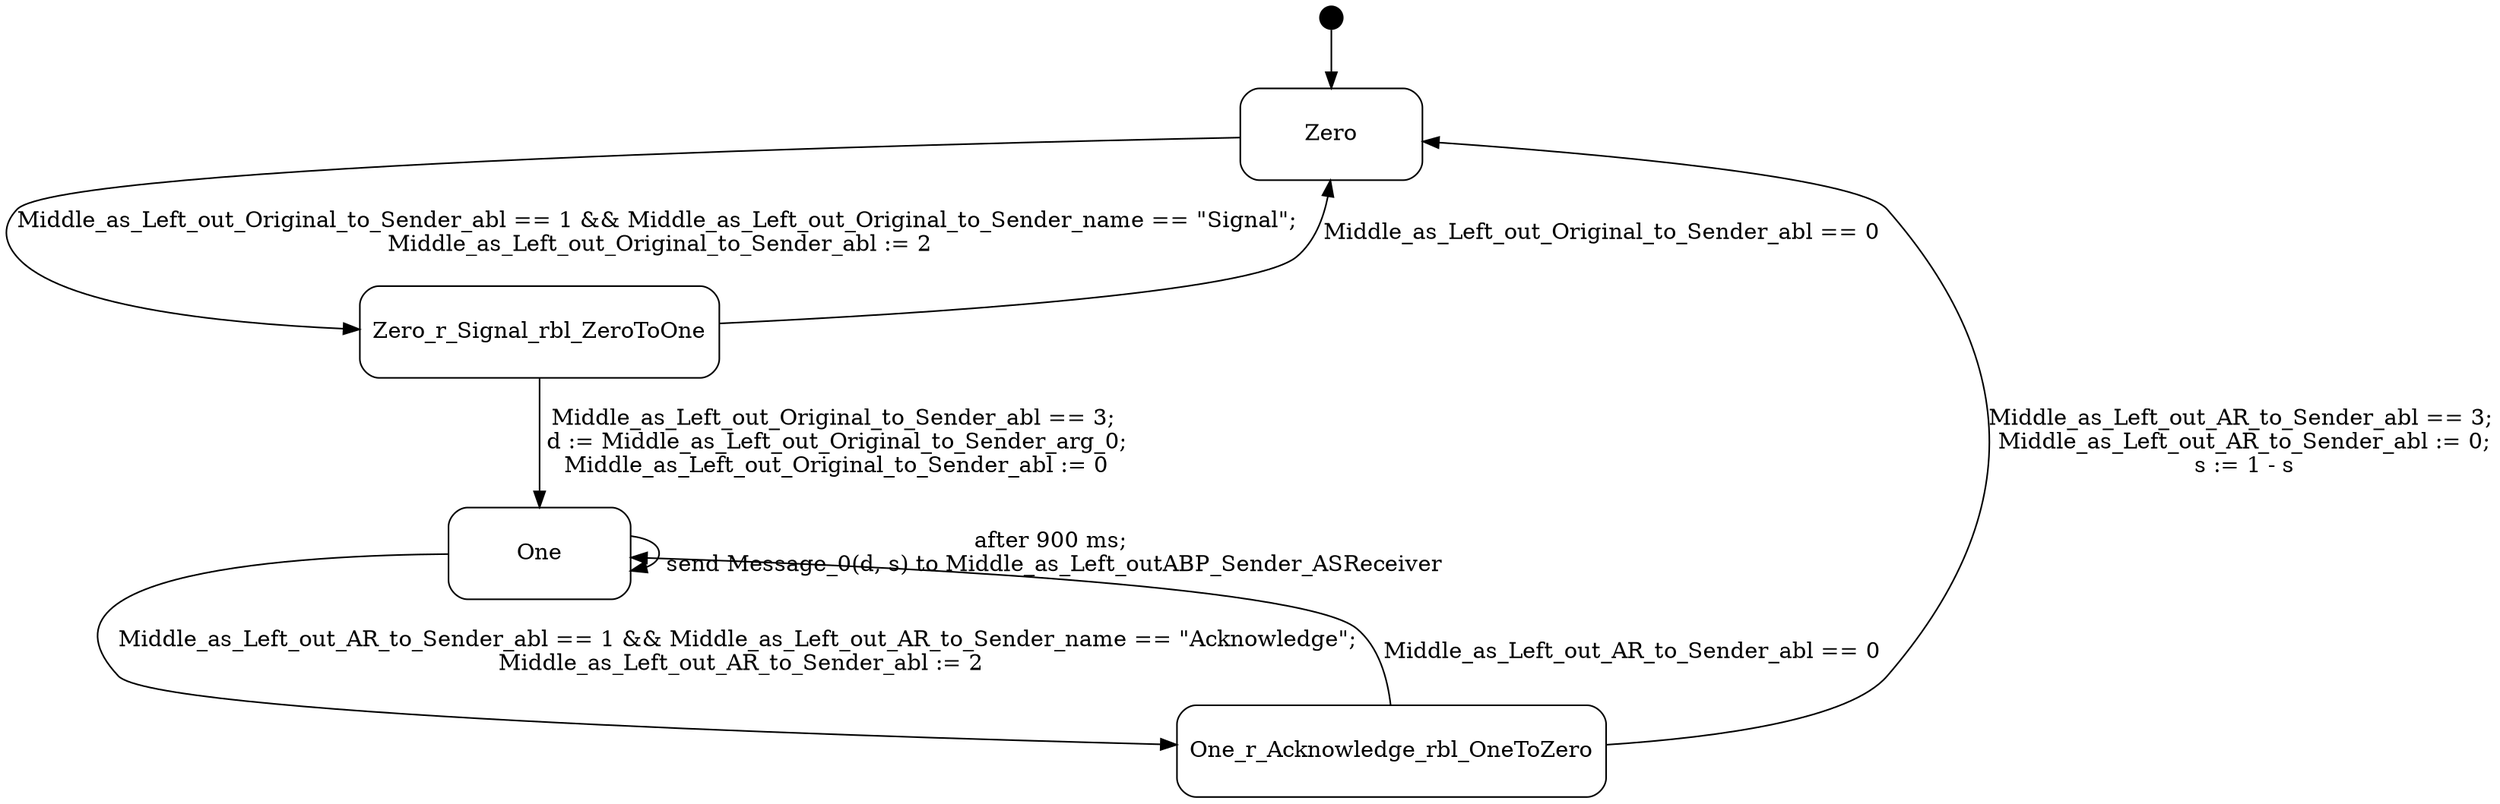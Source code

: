digraph Middle_as_Left_outABP_Sender_Sender {
  compound = true;
  rank = LR;
node [shape = "point", height = "0.2"] Zero_extra node [shape = "Mrecord", height = "0.8", width = "1.6"] Zero Zero_extra -> Zero

node [shape = "Mrecord", height = "0.8", width = "1.6"] One
node [shape = "Mrecord", height = "0.8", width = "1.6"] Zero_r_Signal_rbl_ZeroToOne
node [shape = "Mrecord", height = "0.8", width = "1.6"] One_r_Acknowledge_rbl_OneToZero



One -> One [label = "after 900 ms;\n send Message_0(d, s) to Middle_as_Left_outABP_Sender_ASReceiver"];

Zero -> Zero_r_Signal_rbl_ZeroToOne [label = "Middle_as_Left_out_Original_to_Sender_abl == 1 && Middle_as_Left_out_Original_to_Sender_name == \"Signal\";\n Middle_as_Left_out_Original_to_Sender_abl := 2"];

Zero_r_Signal_rbl_ZeroToOne -> One [label = "Middle_as_Left_out_Original_to_Sender_abl == 3;\n d := Middle_as_Left_out_Original_to_Sender_arg_0;\n Middle_as_Left_out_Original_to_Sender_abl := 0"];

Zero_r_Signal_rbl_ZeroToOne -> Zero [label = "Middle_as_Left_out_Original_to_Sender_abl == 0"];

One -> One_r_Acknowledge_rbl_OneToZero [label = "Middle_as_Left_out_AR_to_Sender_abl == 1 && Middle_as_Left_out_AR_to_Sender_name == \"Acknowledge\";\n Middle_as_Left_out_AR_to_Sender_abl := 2"];

One_r_Acknowledge_rbl_OneToZero -> Zero [label = "Middle_as_Left_out_AR_to_Sender_abl == 3;\n Middle_as_Left_out_AR_to_Sender_abl := 0;\n s := 1 - s"];

One_r_Acknowledge_rbl_OneToZero -> One [label = "Middle_as_Left_out_AR_to_Sender_abl == 0"];

}
